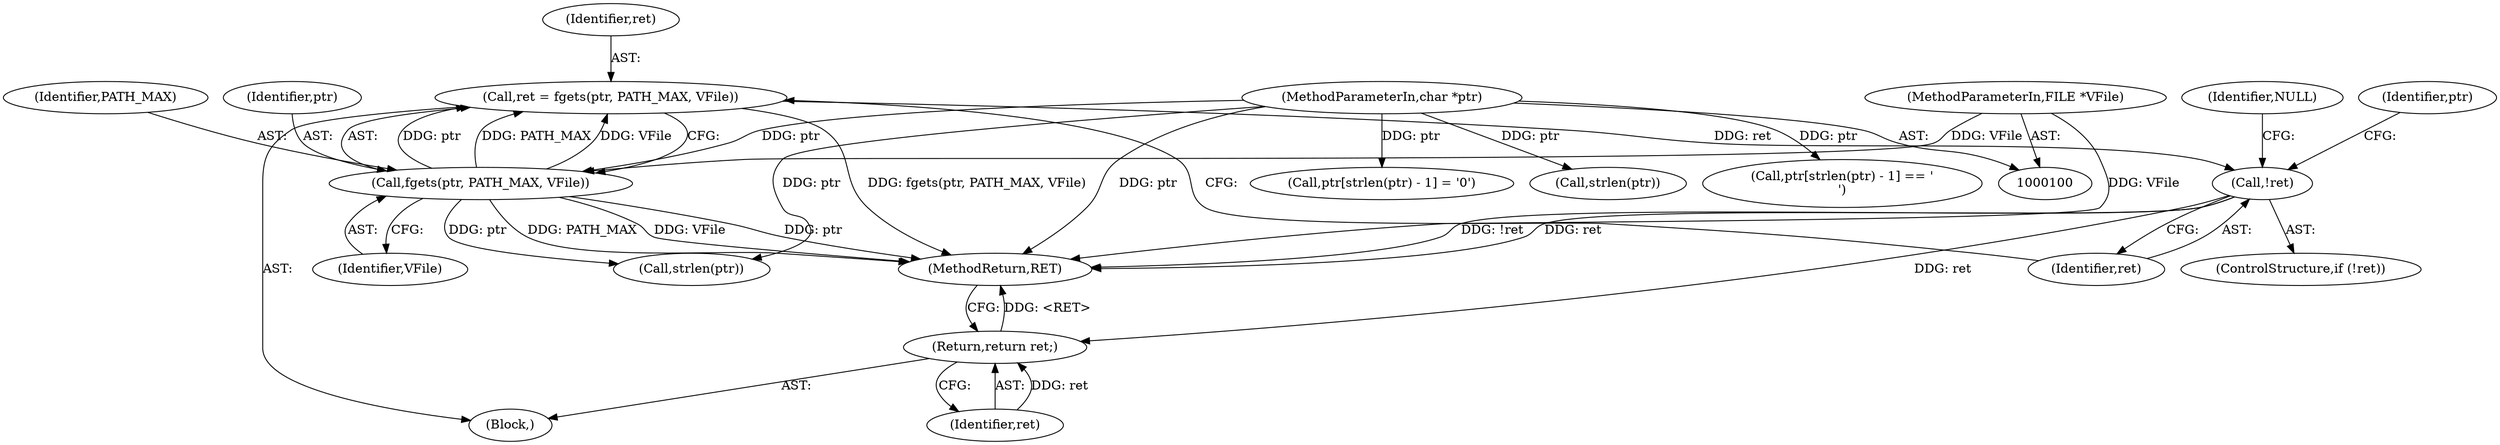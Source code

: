 digraph "0_tcpdump_9ba91381954ad325ea4fd26b9c65a8bd9a2a85b6@API" {
"1000105" [label="(Call,ret = fgets(ptr, PATH_MAX, VFile))"];
"1000107" [label="(Call,fgets(ptr, PATH_MAX, VFile))"];
"1000102" [label="(MethodParameterIn,char *ptr)"];
"1000101" [label="(MethodParameterIn,FILE *VFile)"];
"1000112" [label="(Call,!ret)"];
"1000133" [label="(Return,return ret;)"];
"1000117" [label="(Call,ptr[strlen(ptr) - 1] == '\n')"];
"1000103" [label="(Block,)"];
"1000111" [label="(ControlStructure,if (!ret))"];
"1000102" [label="(MethodParameterIn,char *ptr)"];
"1000106" [label="(Identifier,ret)"];
"1000101" [label="(MethodParameterIn,FILE *VFile)"];
"1000125" [label="(Call,ptr[strlen(ptr) - 1] = '\0')"];
"1000115" [label="(Identifier,NULL)"];
"1000121" [label="(Call,strlen(ptr))"];
"1000134" [label="(Identifier,ret)"];
"1000135" [label="(MethodReturn,RET)"];
"1000110" [label="(Identifier,VFile)"];
"1000109" [label="(Identifier,PATH_MAX)"];
"1000113" [label="(Identifier,ret)"];
"1000105" [label="(Call,ret = fgets(ptr, PATH_MAX, VFile))"];
"1000133" [label="(Return,return ret;)"];
"1000119" [label="(Identifier,ptr)"];
"1000112" [label="(Call,!ret)"];
"1000107" [label="(Call,fgets(ptr, PATH_MAX, VFile))"];
"1000108" [label="(Identifier,ptr)"];
"1000129" [label="(Call,strlen(ptr))"];
"1000105" -> "1000103"  [label="AST: "];
"1000105" -> "1000107"  [label="CFG: "];
"1000106" -> "1000105"  [label="AST: "];
"1000107" -> "1000105"  [label="AST: "];
"1000113" -> "1000105"  [label="CFG: "];
"1000105" -> "1000135"  [label="DDG: fgets(ptr, PATH_MAX, VFile)"];
"1000107" -> "1000105"  [label="DDG: ptr"];
"1000107" -> "1000105"  [label="DDG: PATH_MAX"];
"1000107" -> "1000105"  [label="DDG: VFile"];
"1000105" -> "1000112"  [label="DDG: ret"];
"1000107" -> "1000110"  [label="CFG: "];
"1000108" -> "1000107"  [label="AST: "];
"1000109" -> "1000107"  [label="AST: "];
"1000110" -> "1000107"  [label="AST: "];
"1000107" -> "1000135"  [label="DDG: ptr"];
"1000107" -> "1000135"  [label="DDG: PATH_MAX"];
"1000107" -> "1000135"  [label="DDG: VFile"];
"1000102" -> "1000107"  [label="DDG: ptr"];
"1000101" -> "1000107"  [label="DDG: VFile"];
"1000107" -> "1000121"  [label="DDG: ptr"];
"1000102" -> "1000100"  [label="AST: "];
"1000102" -> "1000135"  [label="DDG: ptr"];
"1000102" -> "1000117"  [label="DDG: ptr"];
"1000102" -> "1000121"  [label="DDG: ptr"];
"1000102" -> "1000125"  [label="DDG: ptr"];
"1000102" -> "1000129"  [label="DDG: ptr"];
"1000101" -> "1000100"  [label="AST: "];
"1000101" -> "1000135"  [label="DDG: VFile"];
"1000112" -> "1000111"  [label="AST: "];
"1000112" -> "1000113"  [label="CFG: "];
"1000113" -> "1000112"  [label="AST: "];
"1000115" -> "1000112"  [label="CFG: "];
"1000119" -> "1000112"  [label="CFG: "];
"1000112" -> "1000135"  [label="DDG: !ret"];
"1000112" -> "1000135"  [label="DDG: ret"];
"1000112" -> "1000133"  [label="DDG: ret"];
"1000133" -> "1000103"  [label="AST: "];
"1000133" -> "1000134"  [label="CFG: "];
"1000134" -> "1000133"  [label="AST: "];
"1000135" -> "1000133"  [label="CFG: "];
"1000133" -> "1000135"  [label="DDG: <RET>"];
"1000134" -> "1000133"  [label="DDG: ret"];
}
